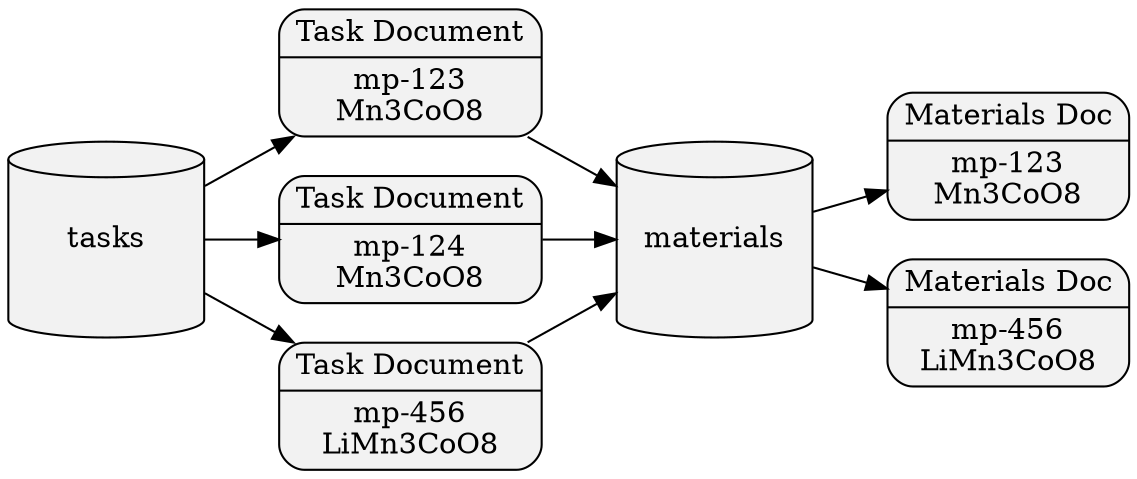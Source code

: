 digraph hierarchy {
size="9,6"
rankdir=LR
node[shape=record,style="filled,rounded",fillcolor=gray95,rankdir=LR]
#edge[dir=back, arrowtail=empty]

tasks [fillcolor=gray95,style="filled",shape=cylinder,height=1.3,width=1.3]
materials [fillcolor=gray95,style="filled",shape=cylinder,height=1.3,width=1.3]

t1[label = "{{Task Document|mp-123\nMn3CoO8}}"]
t2[label = "{{Task Document|mp-124\nMn3CoO8}}"]
t3[label = "{{Task Document|mp-456\nLiMn3CoO8}}"]

tasks -> t1 -> materials
tasks -> t2 -> materials
tasks -> t3 -> materials

m1[label = "{{Materials Doc|mp-123\nMn3CoO8}}"]
m2[label = "{{Materials Doc|mp-456\nLiMn3CoO8}}"]

materials -> m1
materials -> m2

}
